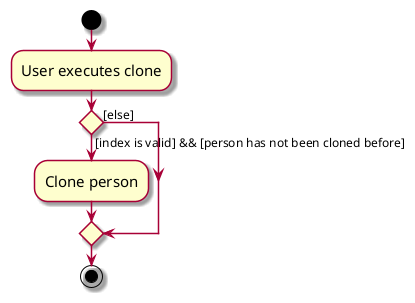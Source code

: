 @startuml
skin rose
skinparam ActivityFontSize 15
skinparam ArrowFontSize 12
start
:User executes clone;

'Since the beta syntax does not support placing the condition outside the
'diamond we place it as the true branch instead.

if () then ([index is valid] && [person has not been cloned before])
    :Clone person;
else ([else])
endif
stop
@enduml

